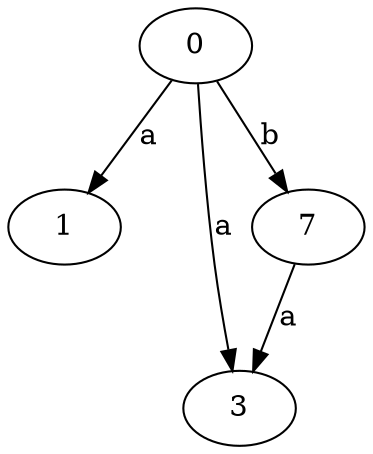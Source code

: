 strict digraph  {
1;
3;
0;
7;
0 -> 1  [label=a];
0 -> 3  [label=a];
0 -> 7  [label=b];
7 -> 3  [label=a];
}
